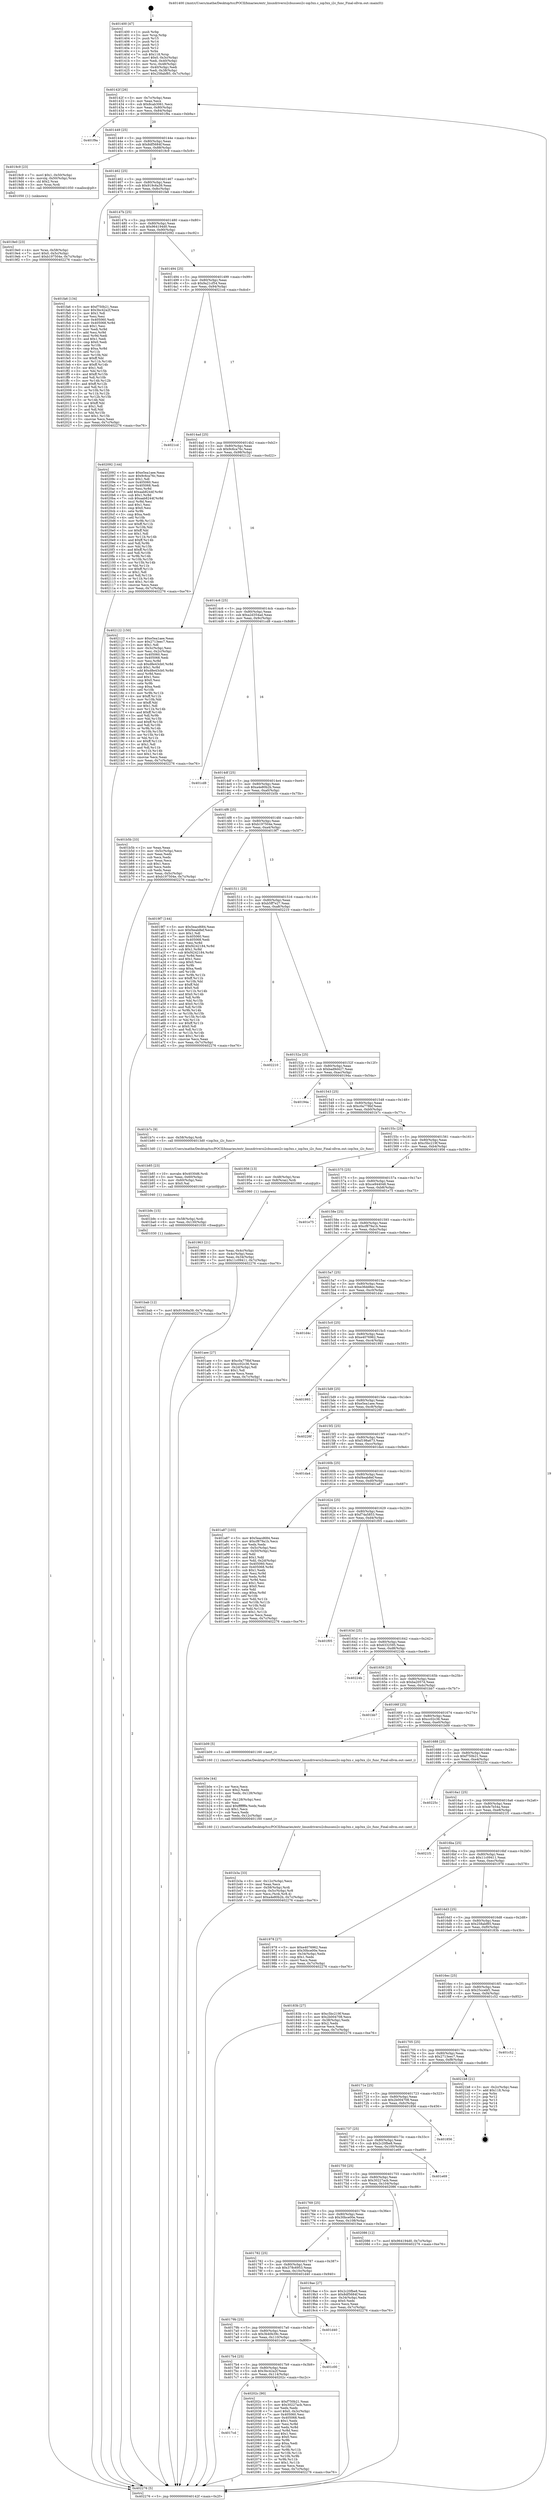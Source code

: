 digraph "0x401400" {
  label = "0x401400 (/mnt/c/Users/mathe/Desktop/tcc/POCII/binaries/extr_linuxdriversi2cbussesi2c-iop3xx.c_iop3xx_i2c_func_Final-ollvm.out::main(0))"
  labelloc = "t"
  node[shape=record]

  Entry [label="",width=0.3,height=0.3,shape=circle,fillcolor=black,style=filled]
  "0x40142f" [label="{
     0x40142f [26]\l
     | [instrs]\l
     &nbsp;&nbsp;0x40142f \<+3\>: mov -0x7c(%rbp),%eax\l
     &nbsp;&nbsp;0x401432 \<+2\>: mov %eax,%ecx\l
     &nbsp;&nbsp;0x401434 \<+6\>: sub $0x8cab3061,%ecx\l
     &nbsp;&nbsp;0x40143a \<+3\>: mov %eax,-0x80(%rbp)\l
     &nbsp;&nbsp;0x40143d \<+6\>: mov %ecx,-0x84(%rbp)\l
     &nbsp;&nbsp;0x401443 \<+6\>: je 0000000000401f9a \<main+0xb9a\>\l
  }"]
  "0x401f9a" [label="{
     0x401f9a\l
  }", style=dashed]
  "0x401449" [label="{
     0x401449 [25]\l
     | [instrs]\l
     &nbsp;&nbsp;0x401449 \<+5\>: jmp 000000000040144e \<main+0x4e\>\l
     &nbsp;&nbsp;0x40144e \<+3\>: mov -0x80(%rbp),%eax\l
     &nbsp;&nbsp;0x401451 \<+5\>: sub $0x8df5684f,%eax\l
     &nbsp;&nbsp;0x401456 \<+6\>: mov %eax,-0x88(%rbp)\l
     &nbsp;&nbsp;0x40145c \<+6\>: je 00000000004019c9 \<main+0x5c9\>\l
  }"]
  Exit [label="",width=0.3,height=0.3,shape=circle,fillcolor=black,style=filled,peripheries=2]
  "0x4019c9" [label="{
     0x4019c9 [23]\l
     | [instrs]\l
     &nbsp;&nbsp;0x4019c9 \<+7\>: movl $0x1,-0x50(%rbp)\l
     &nbsp;&nbsp;0x4019d0 \<+4\>: movslq -0x50(%rbp),%rax\l
     &nbsp;&nbsp;0x4019d4 \<+4\>: shl $0x2,%rax\l
     &nbsp;&nbsp;0x4019d8 \<+3\>: mov %rax,%rdi\l
     &nbsp;&nbsp;0x4019db \<+5\>: call 0000000000401050 \<malloc@plt\>\l
     | [calls]\l
     &nbsp;&nbsp;0x401050 \{1\} (unknown)\l
  }"]
  "0x401462" [label="{
     0x401462 [25]\l
     | [instrs]\l
     &nbsp;&nbsp;0x401462 \<+5\>: jmp 0000000000401467 \<main+0x67\>\l
     &nbsp;&nbsp;0x401467 \<+3\>: mov -0x80(%rbp),%eax\l
     &nbsp;&nbsp;0x40146a \<+5\>: sub $0x919c6a39,%eax\l
     &nbsp;&nbsp;0x40146f \<+6\>: mov %eax,-0x8c(%rbp)\l
     &nbsp;&nbsp;0x401475 \<+6\>: je 0000000000401fa6 \<main+0xba6\>\l
  }"]
  "0x4017cd" [label="{
     0x4017cd\l
  }", style=dashed]
  "0x401fa6" [label="{
     0x401fa6 [134]\l
     | [instrs]\l
     &nbsp;&nbsp;0x401fa6 \<+5\>: mov $0xf750b21,%eax\l
     &nbsp;&nbsp;0x401fab \<+5\>: mov $0x3bc42a2f,%ecx\l
     &nbsp;&nbsp;0x401fb0 \<+2\>: mov $0x1,%dl\l
     &nbsp;&nbsp;0x401fb2 \<+2\>: xor %esi,%esi\l
     &nbsp;&nbsp;0x401fb4 \<+7\>: mov 0x405060,%edi\l
     &nbsp;&nbsp;0x401fbb \<+8\>: mov 0x405068,%r8d\l
     &nbsp;&nbsp;0x401fc3 \<+3\>: sub $0x1,%esi\l
     &nbsp;&nbsp;0x401fc6 \<+3\>: mov %edi,%r9d\l
     &nbsp;&nbsp;0x401fc9 \<+3\>: add %esi,%r9d\l
     &nbsp;&nbsp;0x401fcc \<+4\>: imul %r9d,%edi\l
     &nbsp;&nbsp;0x401fd0 \<+3\>: and $0x1,%edi\l
     &nbsp;&nbsp;0x401fd3 \<+3\>: cmp $0x0,%edi\l
     &nbsp;&nbsp;0x401fd6 \<+4\>: sete %r10b\l
     &nbsp;&nbsp;0x401fda \<+4\>: cmp $0xa,%r8d\l
     &nbsp;&nbsp;0x401fde \<+4\>: setl %r11b\l
     &nbsp;&nbsp;0x401fe2 \<+3\>: mov %r10b,%bl\l
     &nbsp;&nbsp;0x401fe5 \<+3\>: xor $0xff,%bl\l
     &nbsp;&nbsp;0x401fe8 \<+3\>: mov %r11b,%r14b\l
     &nbsp;&nbsp;0x401feb \<+4\>: xor $0xff,%r14b\l
     &nbsp;&nbsp;0x401fef \<+3\>: xor $0x1,%dl\l
     &nbsp;&nbsp;0x401ff2 \<+3\>: mov %bl,%r15b\l
     &nbsp;&nbsp;0x401ff5 \<+4\>: and $0xff,%r15b\l
     &nbsp;&nbsp;0x401ff9 \<+3\>: and %dl,%r10b\l
     &nbsp;&nbsp;0x401ffc \<+3\>: mov %r14b,%r12b\l
     &nbsp;&nbsp;0x401fff \<+4\>: and $0xff,%r12b\l
     &nbsp;&nbsp;0x402003 \<+3\>: and %dl,%r11b\l
     &nbsp;&nbsp;0x402006 \<+3\>: or %r10b,%r15b\l
     &nbsp;&nbsp;0x402009 \<+3\>: or %r11b,%r12b\l
     &nbsp;&nbsp;0x40200c \<+3\>: xor %r12b,%r15b\l
     &nbsp;&nbsp;0x40200f \<+3\>: or %r14b,%bl\l
     &nbsp;&nbsp;0x402012 \<+3\>: xor $0xff,%bl\l
     &nbsp;&nbsp;0x402015 \<+3\>: or $0x1,%dl\l
     &nbsp;&nbsp;0x402018 \<+2\>: and %dl,%bl\l
     &nbsp;&nbsp;0x40201a \<+3\>: or %bl,%r15b\l
     &nbsp;&nbsp;0x40201d \<+4\>: test $0x1,%r15b\l
     &nbsp;&nbsp;0x402021 \<+3\>: cmovne %ecx,%eax\l
     &nbsp;&nbsp;0x402024 \<+3\>: mov %eax,-0x7c(%rbp)\l
     &nbsp;&nbsp;0x402027 \<+5\>: jmp 0000000000402276 \<main+0xe76\>\l
  }"]
  "0x40147b" [label="{
     0x40147b [25]\l
     | [instrs]\l
     &nbsp;&nbsp;0x40147b \<+5\>: jmp 0000000000401480 \<main+0x80\>\l
     &nbsp;&nbsp;0x401480 \<+3\>: mov -0x80(%rbp),%eax\l
     &nbsp;&nbsp;0x401483 \<+5\>: sub $0x964194d0,%eax\l
     &nbsp;&nbsp;0x401488 \<+6\>: mov %eax,-0x90(%rbp)\l
     &nbsp;&nbsp;0x40148e \<+6\>: je 0000000000402092 \<main+0xc92\>\l
  }"]
  "0x40202c" [label="{
     0x40202c [90]\l
     | [instrs]\l
     &nbsp;&nbsp;0x40202c \<+5\>: mov $0xf750b21,%eax\l
     &nbsp;&nbsp;0x402031 \<+5\>: mov $0x30227acb,%ecx\l
     &nbsp;&nbsp;0x402036 \<+2\>: xor %edx,%edx\l
     &nbsp;&nbsp;0x402038 \<+7\>: movl $0x0,-0x3c(%rbp)\l
     &nbsp;&nbsp;0x40203f \<+7\>: mov 0x405060,%esi\l
     &nbsp;&nbsp;0x402046 \<+7\>: mov 0x405068,%edi\l
     &nbsp;&nbsp;0x40204d \<+3\>: sub $0x1,%edx\l
     &nbsp;&nbsp;0x402050 \<+3\>: mov %esi,%r8d\l
     &nbsp;&nbsp;0x402053 \<+3\>: add %edx,%r8d\l
     &nbsp;&nbsp;0x402056 \<+4\>: imul %r8d,%esi\l
     &nbsp;&nbsp;0x40205a \<+3\>: and $0x1,%esi\l
     &nbsp;&nbsp;0x40205d \<+3\>: cmp $0x0,%esi\l
     &nbsp;&nbsp;0x402060 \<+4\>: sete %r9b\l
     &nbsp;&nbsp;0x402064 \<+3\>: cmp $0xa,%edi\l
     &nbsp;&nbsp;0x402067 \<+4\>: setl %r10b\l
     &nbsp;&nbsp;0x40206b \<+3\>: mov %r9b,%r11b\l
     &nbsp;&nbsp;0x40206e \<+3\>: and %r10b,%r11b\l
     &nbsp;&nbsp;0x402071 \<+3\>: xor %r10b,%r9b\l
     &nbsp;&nbsp;0x402074 \<+3\>: or %r9b,%r11b\l
     &nbsp;&nbsp;0x402077 \<+4\>: test $0x1,%r11b\l
     &nbsp;&nbsp;0x40207b \<+3\>: cmovne %ecx,%eax\l
     &nbsp;&nbsp;0x40207e \<+3\>: mov %eax,-0x7c(%rbp)\l
     &nbsp;&nbsp;0x402081 \<+5\>: jmp 0000000000402276 \<main+0xe76\>\l
  }"]
  "0x402092" [label="{
     0x402092 [144]\l
     | [instrs]\l
     &nbsp;&nbsp;0x402092 \<+5\>: mov $0xe5ea1aee,%eax\l
     &nbsp;&nbsp;0x402097 \<+5\>: mov $0x9c6ca76c,%ecx\l
     &nbsp;&nbsp;0x40209c \<+2\>: mov $0x1,%dl\l
     &nbsp;&nbsp;0x40209e \<+7\>: mov 0x405060,%esi\l
     &nbsp;&nbsp;0x4020a5 \<+7\>: mov 0x405068,%edi\l
     &nbsp;&nbsp;0x4020ac \<+3\>: mov %esi,%r8d\l
     &nbsp;&nbsp;0x4020af \<+7\>: add $0xaab8244f,%r8d\l
     &nbsp;&nbsp;0x4020b6 \<+4\>: sub $0x1,%r8d\l
     &nbsp;&nbsp;0x4020ba \<+7\>: sub $0xaab8244f,%r8d\l
     &nbsp;&nbsp;0x4020c1 \<+4\>: imul %r8d,%esi\l
     &nbsp;&nbsp;0x4020c5 \<+3\>: and $0x1,%esi\l
     &nbsp;&nbsp;0x4020c8 \<+3\>: cmp $0x0,%esi\l
     &nbsp;&nbsp;0x4020cb \<+4\>: sete %r9b\l
     &nbsp;&nbsp;0x4020cf \<+3\>: cmp $0xa,%edi\l
     &nbsp;&nbsp;0x4020d2 \<+4\>: setl %r10b\l
     &nbsp;&nbsp;0x4020d6 \<+3\>: mov %r9b,%r11b\l
     &nbsp;&nbsp;0x4020d9 \<+4\>: xor $0xff,%r11b\l
     &nbsp;&nbsp;0x4020dd \<+3\>: mov %r10b,%bl\l
     &nbsp;&nbsp;0x4020e0 \<+3\>: xor $0xff,%bl\l
     &nbsp;&nbsp;0x4020e3 \<+3\>: xor $0x1,%dl\l
     &nbsp;&nbsp;0x4020e6 \<+3\>: mov %r11b,%r14b\l
     &nbsp;&nbsp;0x4020e9 \<+4\>: and $0xff,%r14b\l
     &nbsp;&nbsp;0x4020ed \<+3\>: and %dl,%r9b\l
     &nbsp;&nbsp;0x4020f0 \<+3\>: mov %bl,%r15b\l
     &nbsp;&nbsp;0x4020f3 \<+4\>: and $0xff,%r15b\l
     &nbsp;&nbsp;0x4020f7 \<+3\>: and %dl,%r10b\l
     &nbsp;&nbsp;0x4020fa \<+3\>: or %r9b,%r14b\l
     &nbsp;&nbsp;0x4020fd \<+3\>: or %r10b,%r15b\l
     &nbsp;&nbsp;0x402100 \<+3\>: xor %r15b,%r14b\l
     &nbsp;&nbsp;0x402103 \<+3\>: or %bl,%r11b\l
     &nbsp;&nbsp;0x402106 \<+4\>: xor $0xff,%r11b\l
     &nbsp;&nbsp;0x40210a \<+3\>: or $0x1,%dl\l
     &nbsp;&nbsp;0x40210d \<+3\>: and %dl,%r11b\l
     &nbsp;&nbsp;0x402110 \<+3\>: or %r11b,%r14b\l
     &nbsp;&nbsp;0x402113 \<+4\>: test $0x1,%r14b\l
     &nbsp;&nbsp;0x402117 \<+3\>: cmovne %ecx,%eax\l
     &nbsp;&nbsp;0x40211a \<+3\>: mov %eax,-0x7c(%rbp)\l
     &nbsp;&nbsp;0x40211d \<+5\>: jmp 0000000000402276 \<main+0xe76\>\l
  }"]
  "0x401494" [label="{
     0x401494 [25]\l
     | [instrs]\l
     &nbsp;&nbsp;0x401494 \<+5\>: jmp 0000000000401499 \<main+0x99\>\l
     &nbsp;&nbsp;0x401499 \<+3\>: mov -0x80(%rbp),%eax\l
     &nbsp;&nbsp;0x40149c \<+5\>: sub $0x9a21cf54,%eax\l
     &nbsp;&nbsp;0x4014a1 \<+6\>: mov %eax,-0x94(%rbp)\l
     &nbsp;&nbsp;0x4014a7 \<+6\>: je 00000000004021cd \<main+0xdcd\>\l
  }"]
  "0x4017b4" [label="{
     0x4017b4 [25]\l
     | [instrs]\l
     &nbsp;&nbsp;0x4017b4 \<+5\>: jmp 00000000004017b9 \<main+0x3b9\>\l
     &nbsp;&nbsp;0x4017b9 \<+3\>: mov -0x80(%rbp),%eax\l
     &nbsp;&nbsp;0x4017bc \<+5\>: sub $0x3bc42a2f,%eax\l
     &nbsp;&nbsp;0x4017c1 \<+6\>: mov %eax,-0x114(%rbp)\l
     &nbsp;&nbsp;0x4017c7 \<+6\>: je 000000000040202c \<main+0xc2c\>\l
  }"]
  "0x4021cd" [label="{
     0x4021cd\l
  }", style=dashed]
  "0x4014ad" [label="{
     0x4014ad [25]\l
     | [instrs]\l
     &nbsp;&nbsp;0x4014ad \<+5\>: jmp 00000000004014b2 \<main+0xb2\>\l
     &nbsp;&nbsp;0x4014b2 \<+3\>: mov -0x80(%rbp),%eax\l
     &nbsp;&nbsp;0x4014b5 \<+5\>: sub $0x9c6ca76c,%eax\l
     &nbsp;&nbsp;0x4014ba \<+6\>: mov %eax,-0x98(%rbp)\l
     &nbsp;&nbsp;0x4014c0 \<+6\>: je 0000000000402122 \<main+0xd22\>\l
  }"]
  "0x401c00" [label="{
     0x401c00\l
  }", style=dashed]
  "0x402122" [label="{
     0x402122 [150]\l
     | [instrs]\l
     &nbsp;&nbsp;0x402122 \<+5\>: mov $0xe5ea1aee,%eax\l
     &nbsp;&nbsp;0x402127 \<+5\>: mov $0x2713eec7,%ecx\l
     &nbsp;&nbsp;0x40212c \<+2\>: mov $0x1,%dl\l
     &nbsp;&nbsp;0x40212e \<+3\>: mov -0x3c(%rbp),%esi\l
     &nbsp;&nbsp;0x402131 \<+3\>: mov %esi,-0x2c(%rbp)\l
     &nbsp;&nbsp;0x402134 \<+7\>: mov 0x405060,%esi\l
     &nbsp;&nbsp;0x40213b \<+7\>: mov 0x405068,%edi\l
     &nbsp;&nbsp;0x402142 \<+3\>: mov %esi,%r8d\l
     &nbsp;&nbsp;0x402145 \<+7\>: sub $0xd8e43cb0,%r8d\l
     &nbsp;&nbsp;0x40214c \<+4\>: sub $0x1,%r8d\l
     &nbsp;&nbsp;0x402150 \<+7\>: add $0xd8e43cb0,%r8d\l
     &nbsp;&nbsp;0x402157 \<+4\>: imul %r8d,%esi\l
     &nbsp;&nbsp;0x40215b \<+3\>: and $0x1,%esi\l
     &nbsp;&nbsp;0x40215e \<+3\>: cmp $0x0,%esi\l
     &nbsp;&nbsp;0x402161 \<+4\>: sete %r9b\l
     &nbsp;&nbsp;0x402165 \<+3\>: cmp $0xa,%edi\l
     &nbsp;&nbsp;0x402168 \<+4\>: setl %r10b\l
     &nbsp;&nbsp;0x40216c \<+3\>: mov %r9b,%r11b\l
     &nbsp;&nbsp;0x40216f \<+4\>: xor $0xff,%r11b\l
     &nbsp;&nbsp;0x402173 \<+3\>: mov %r10b,%bl\l
     &nbsp;&nbsp;0x402176 \<+3\>: xor $0xff,%bl\l
     &nbsp;&nbsp;0x402179 \<+3\>: xor $0x1,%dl\l
     &nbsp;&nbsp;0x40217c \<+3\>: mov %r11b,%r14b\l
     &nbsp;&nbsp;0x40217f \<+4\>: and $0xff,%r14b\l
     &nbsp;&nbsp;0x402183 \<+3\>: and %dl,%r9b\l
     &nbsp;&nbsp;0x402186 \<+3\>: mov %bl,%r15b\l
     &nbsp;&nbsp;0x402189 \<+4\>: and $0xff,%r15b\l
     &nbsp;&nbsp;0x40218d \<+3\>: and %dl,%r10b\l
     &nbsp;&nbsp;0x402190 \<+3\>: or %r9b,%r14b\l
     &nbsp;&nbsp;0x402193 \<+3\>: or %r10b,%r15b\l
     &nbsp;&nbsp;0x402196 \<+3\>: xor %r15b,%r14b\l
     &nbsp;&nbsp;0x402199 \<+3\>: or %bl,%r11b\l
     &nbsp;&nbsp;0x40219c \<+4\>: xor $0xff,%r11b\l
     &nbsp;&nbsp;0x4021a0 \<+3\>: or $0x1,%dl\l
     &nbsp;&nbsp;0x4021a3 \<+3\>: and %dl,%r11b\l
     &nbsp;&nbsp;0x4021a6 \<+3\>: or %r11b,%r14b\l
     &nbsp;&nbsp;0x4021a9 \<+4\>: test $0x1,%r14b\l
     &nbsp;&nbsp;0x4021ad \<+3\>: cmovne %ecx,%eax\l
     &nbsp;&nbsp;0x4021b0 \<+3\>: mov %eax,-0x7c(%rbp)\l
     &nbsp;&nbsp;0x4021b3 \<+5\>: jmp 0000000000402276 \<main+0xe76\>\l
  }"]
  "0x4014c6" [label="{
     0x4014c6 [25]\l
     | [instrs]\l
     &nbsp;&nbsp;0x4014c6 \<+5\>: jmp 00000000004014cb \<main+0xcb\>\l
     &nbsp;&nbsp;0x4014cb \<+3\>: mov -0x80(%rbp),%eax\l
     &nbsp;&nbsp;0x4014ce \<+5\>: sub $0xa2d354ad,%eax\l
     &nbsp;&nbsp;0x4014d3 \<+6\>: mov %eax,-0x9c(%rbp)\l
     &nbsp;&nbsp;0x4014d9 \<+6\>: je 0000000000401cd8 \<main+0x8d8\>\l
  }"]
  "0x40179b" [label="{
     0x40179b [25]\l
     | [instrs]\l
     &nbsp;&nbsp;0x40179b \<+5\>: jmp 00000000004017a0 \<main+0x3a0\>\l
     &nbsp;&nbsp;0x4017a0 \<+3\>: mov -0x80(%rbp),%eax\l
     &nbsp;&nbsp;0x4017a3 \<+5\>: sub $0x3b40b39c,%eax\l
     &nbsp;&nbsp;0x4017a8 \<+6\>: mov %eax,-0x110(%rbp)\l
     &nbsp;&nbsp;0x4017ae \<+6\>: je 0000000000401c00 \<main+0x800\>\l
  }"]
  "0x401cd8" [label="{
     0x401cd8\l
  }", style=dashed]
  "0x4014df" [label="{
     0x4014df [25]\l
     | [instrs]\l
     &nbsp;&nbsp;0x4014df \<+5\>: jmp 00000000004014e4 \<main+0xe4\>\l
     &nbsp;&nbsp;0x4014e4 \<+3\>: mov -0x80(%rbp),%eax\l
     &nbsp;&nbsp;0x4014e7 \<+5\>: sub $0xa4e80b2b,%eax\l
     &nbsp;&nbsp;0x4014ec \<+6\>: mov %eax,-0xa0(%rbp)\l
     &nbsp;&nbsp;0x4014f2 \<+6\>: je 0000000000401b5b \<main+0x75b\>\l
  }"]
  "0x401d40" [label="{
     0x401d40\l
  }", style=dashed]
  "0x401b5b" [label="{
     0x401b5b [33]\l
     | [instrs]\l
     &nbsp;&nbsp;0x401b5b \<+2\>: xor %eax,%eax\l
     &nbsp;&nbsp;0x401b5d \<+3\>: mov -0x5c(%rbp),%ecx\l
     &nbsp;&nbsp;0x401b60 \<+2\>: mov %eax,%edx\l
     &nbsp;&nbsp;0x401b62 \<+2\>: sub %ecx,%edx\l
     &nbsp;&nbsp;0x401b64 \<+2\>: mov %eax,%ecx\l
     &nbsp;&nbsp;0x401b66 \<+3\>: sub $0x1,%ecx\l
     &nbsp;&nbsp;0x401b69 \<+2\>: add %ecx,%edx\l
     &nbsp;&nbsp;0x401b6b \<+2\>: sub %edx,%eax\l
     &nbsp;&nbsp;0x401b6d \<+3\>: mov %eax,-0x5c(%rbp)\l
     &nbsp;&nbsp;0x401b70 \<+7\>: movl $0xb197504e,-0x7c(%rbp)\l
     &nbsp;&nbsp;0x401b77 \<+5\>: jmp 0000000000402276 \<main+0xe76\>\l
  }"]
  "0x4014f8" [label="{
     0x4014f8 [25]\l
     | [instrs]\l
     &nbsp;&nbsp;0x4014f8 \<+5\>: jmp 00000000004014fd \<main+0xfd\>\l
     &nbsp;&nbsp;0x4014fd \<+3\>: mov -0x80(%rbp),%eax\l
     &nbsp;&nbsp;0x401500 \<+5\>: sub $0xb197504e,%eax\l
     &nbsp;&nbsp;0x401505 \<+6\>: mov %eax,-0xa4(%rbp)\l
     &nbsp;&nbsp;0x40150b \<+6\>: je 00000000004019f7 \<main+0x5f7\>\l
  }"]
  "0x401bab" [label="{
     0x401bab [12]\l
     | [instrs]\l
     &nbsp;&nbsp;0x401bab \<+7\>: movl $0x919c6a39,-0x7c(%rbp)\l
     &nbsp;&nbsp;0x401bb2 \<+5\>: jmp 0000000000402276 \<main+0xe76\>\l
  }"]
  "0x4019f7" [label="{
     0x4019f7 [144]\l
     | [instrs]\l
     &nbsp;&nbsp;0x4019f7 \<+5\>: mov $0x5eacd684,%eax\l
     &nbsp;&nbsp;0x4019fc \<+5\>: mov $0xf4eab8ef,%ecx\l
     &nbsp;&nbsp;0x401a01 \<+2\>: mov $0x1,%dl\l
     &nbsp;&nbsp;0x401a03 \<+7\>: mov 0x405060,%esi\l
     &nbsp;&nbsp;0x401a0a \<+7\>: mov 0x405068,%edi\l
     &nbsp;&nbsp;0x401a11 \<+3\>: mov %esi,%r8d\l
     &nbsp;&nbsp;0x401a14 \<+7\>: add $0xf4242184,%r8d\l
     &nbsp;&nbsp;0x401a1b \<+4\>: sub $0x1,%r8d\l
     &nbsp;&nbsp;0x401a1f \<+7\>: sub $0xf4242184,%r8d\l
     &nbsp;&nbsp;0x401a26 \<+4\>: imul %r8d,%esi\l
     &nbsp;&nbsp;0x401a2a \<+3\>: and $0x1,%esi\l
     &nbsp;&nbsp;0x401a2d \<+3\>: cmp $0x0,%esi\l
     &nbsp;&nbsp;0x401a30 \<+4\>: sete %r9b\l
     &nbsp;&nbsp;0x401a34 \<+3\>: cmp $0xa,%edi\l
     &nbsp;&nbsp;0x401a37 \<+4\>: setl %r10b\l
     &nbsp;&nbsp;0x401a3b \<+3\>: mov %r9b,%r11b\l
     &nbsp;&nbsp;0x401a3e \<+4\>: xor $0xff,%r11b\l
     &nbsp;&nbsp;0x401a42 \<+3\>: mov %r10b,%bl\l
     &nbsp;&nbsp;0x401a45 \<+3\>: xor $0xff,%bl\l
     &nbsp;&nbsp;0x401a48 \<+3\>: xor $0x0,%dl\l
     &nbsp;&nbsp;0x401a4b \<+3\>: mov %r11b,%r14b\l
     &nbsp;&nbsp;0x401a4e \<+4\>: and $0x0,%r14b\l
     &nbsp;&nbsp;0x401a52 \<+3\>: and %dl,%r9b\l
     &nbsp;&nbsp;0x401a55 \<+3\>: mov %bl,%r15b\l
     &nbsp;&nbsp;0x401a58 \<+4\>: and $0x0,%r15b\l
     &nbsp;&nbsp;0x401a5c \<+3\>: and %dl,%r10b\l
     &nbsp;&nbsp;0x401a5f \<+3\>: or %r9b,%r14b\l
     &nbsp;&nbsp;0x401a62 \<+3\>: or %r10b,%r15b\l
     &nbsp;&nbsp;0x401a65 \<+3\>: xor %r15b,%r14b\l
     &nbsp;&nbsp;0x401a68 \<+3\>: or %bl,%r11b\l
     &nbsp;&nbsp;0x401a6b \<+4\>: xor $0xff,%r11b\l
     &nbsp;&nbsp;0x401a6f \<+3\>: or $0x0,%dl\l
     &nbsp;&nbsp;0x401a72 \<+3\>: and %dl,%r11b\l
     &nbsp;&nbsp;0x401a75 \<+3\>: or %r11b,%r14b\l
     &nbsp;&nbsp;0x401a78 \<+4\>: test $0x1,%r14b\l
     &nbsp;&nbsp;0x401a7c \<+3\>: cmovne %ecx,%eax\l
     &nbsp;&nbsp;0x401a7f \<+3\>: mov %eax,-0x7c(%rbp)\l
     &nbsp;&nbsp;0x401a82 \<+5\>: jmp 0000000000402276 \<main+0xe76\>\l
  }"]
  "0x401511" [label="{
     0x401511 [25]\l
     | [instrs]\l
     &nbsp;&nbsp;0x401511 \<+5\>: jmp 0000000000401516 \<main+0x116\>\l
     &nbsp;&nbsp;0x401516 \<+3\>: mov -0x80(%rbp),%eax\l
     &nbsp;&nbsp;0x401519 \<+5\>: sub $0xb5ff7e27,%eax\l
     &nbsp;&nbsp;0x40151e \<+6\>: mov %eax,-0xa8(%rbp)\l
     &nbsp;&nbsp;0x401524 \<+6\>: je 0000000000402210 \<main+0xe10\>\l
  }"]
  "0x401b9c" [label="{
     0x401b9c [15]\l
     | [instrs]\l
     &nbsp;&nbsp;0x401b9c \<+4\>: mov -0x58(%rbp),%rdi\l
     &nbsp;&nbsp;0x401ba0 \<+6\>: mov %eax,-0x130(%rbp)\l
     &nbsp;&nbsp;0x401ba6 \<+5\>: call 0000000000401030 \<free@plt\>\l
     | [calls]\l
     &nbsp;&nbsp;0x401030 \{1\} (unknown)\l
  }"]
  "0x402210" [label="{
     0x402210\l
  }", style=dashed]
  "0x40152a" [label="{
     0x40152a [25]\l
     | [instrs]\l
     &nbsp;&nbsp;0x40152a \<+5\>: jmp 000000000040152f \<main+0x12f\>\l
     &nbsp;&nbsp;0x40152f \<+3\>: mov -0x80(%rbp),%eax\l
     &nbsp;&nbsp;0x401532 \<+5\>: sub $0xbad9d427,%eax\l
     &nbsp;&nbsp;0x401537 \<+6\>: mov %eax,-0xac(%rbp)\l
     &nbsp;&nbsp;0x40153d \<+6\>: je 000000000040194a \<main+0x54a\>\l
  }"]
  "0x401b85" [label="{
     0x401b85 [23]\l
     | [instrs]\l
     &nbsp;&nbsp;0x401b85 \<+10\>: movabs $0x4030d6,%rdi\l
     &nbsp;&nbsp;0x401b8f \<+3\>: mov %eax,-0x60(%rbp)\l
     &nbsp;&nbsp;0x401b92 \<+3\>: mov -0x60(%rbp),%esi\l
     &nbsp;&nbsp;0x401b95 \<+2\>: mov $0x0,%al\l
     &nbsp;&nbsp;0x401b97 \<+5\>: call 0000000000401040 \<printf@plt\>\l
     | [calls]\l
     &nbsp;&nbsp;0x401040 \{1\} (unknown)\l
  }"]
  "0x40194a" [label="{
     0x40194a\l
  }", style=dashed]
  "0x401543" [label="{
     0x401543 [25]\l
     | [instrs]\l
     &nbsp;&nbsp;0x401543 \<+5\>: jmp 0000000000401548 \<main+0x148\>\l
     &nbsp;&nbsp;0x401548 \<+3\>: mov -0x80(%rbp),%eax\l
     &nbsp;&nbsp;0x40154b \<+5\>: sub $0xc0a778bf,%eax\l
     &nbsp;&nbsp;0x401550 \<+6\>: mov %eax,-0xb0(%rbp)\l
     &nbsp;&nbsp;0x401556 \<+6\>: je 0000000000401b7c \<main+0x77c\>\l
  }"]
  "0x401b3a" [label="{
     0x401b3a [33]\l
     | [instrs]\l
     &nbsp;&nbsp;0x401b3a \<+6\>: mov -0x12c(%rbp),%ecx\l
     &nbsp;&nbsp;0x401b40 \<+3\>: imul %eax,%ecx\l
     &nbsp;&nbsp;0x401b43 \<+4\>: mov -0x58(%rbp),%rdi\l
     &nbsp;&nbsp;0x401b47 \<+4\>: movslq -0x5c(%rbp),%r8\l
     &nbsp;&nbsp;0x401b4b \<+4\>: mov %ecx,(%rdi,%r8,4)\l
     &nbsp;&nbsp;0x401b4f \<+7\>: movl $0xa4e80b2b,-0x7c(%rbp)\l
     &nbsp;&nbsp;0x401b56 \<+5\>: jmp 0000000000402276 \<main+0xe76\>\l
  }"]
  "0x401b7c" [label="{
     0x401b7c [9]\l
     | [instrs]\l
     &nbsp;&nbsp;0x401b7c \<+4\>: mov -0x58(%rbp),%rdi\l
     &nbsp;&nbsp;0x401b80 \<+5\>: call 00000000004013d0 \<iop3xx_i2c_func\>\l
     | [calls]\l
     &nbsp;&nbsp;0x4013d0 \{1\} (/mnt/c/Users/mathe/Desktop/tcc/POCII/binaries/extr_linuxdriversi2cbussesi2c-iop3xx.c_iop3xx_i2c_func_Final-ollvm.out::iop3xx_i2c_func)\l
  }"]
  "0x40155c" [label="{
     0x40155c [25]\l
     | [instrs]\l
     &nbsp;&nbsp;0x40155c \<+5\>: jmp 0000000000401561 \<main+0x161\>\l
     &nbsp;&nbsp;0x401561 \<+3\>: mov -0x80(%rbp),%eax\l
     &nbsp;&nbsp;0x401564 \<+5\>: sub $0xc5bc219f,%eax\l
     &nbsp;&nbsp;0x401569 \<+6\>: mov %eax,-0xb4(%rbp)\l
     &nbsp;&nbsp;0x40156f \<+6\>: je 0000000000401956 \<main+0x556\>\l
  }"]
  "0x401b0e" [label="{
     0x401b0e [44]\l
     | [instrs]\l
     &nbsp;&nbsp;0x401b0e \<+2\>: xor %ecx,%ecx\l
     &nbsp;&nbsp;0x401b10 \<+5\>: mov $0x2,%edx\l
     &nbsp;&nbsp;0x401b15 \<+6\>: mov %edx,-0x128(%rbp)\l
     &nbsp;&nbsp;0x401b1b \<+1\>: cltd\l
     &nbsp;&nbsp;0x401b1c \<+6\>: mov -0x128(%rbp),%esi\l
     &nbsp;&nbsp;0x401b22 \<+2\>: idiv %esi\l
     &nbsp;&nbsp;0x401b24 \<+6\>: imul $0xfffffffe,%edx,%edx\l
     &nbsp;&nbsp;0x401b2a \<+3\>: sub $0x1,%ecx\l
     &nbsp;&nbsp;0x401b2d \<+2\>: sub %ecx,%edx\l
     &nbsp;&nbsp;0x401b2f \<+6\>: mov %edx,-0x12c(%rbp)\l
     &nbsp;&nbsp;0x401b35 \<+5\>: call 0000000000401160 \<next_i\>\l
     | [calls]\l
     &nbsp;&nbsp;0x401160 \{1\} (/mnt/c/Users/mathe/Desktop/tcc/POCII/binaries/extr_linuxdriversi2cbussesi2c-iop3xx.c_iop3xx_i2c_func_Final-ollvm.out::next_i)\l
  }"]
  "0x401956" [label="{
     0x401956 [13]\l
     | [instrs]\l
     &nbsp;&nbsp;0x401956 \<+4\>: mov -0x48(%rbp),%rax\l
     &nbsp;&nbsp;0x40195a \<+4\>: mov 0x8(%rax),%rdi\l
     &nbsp;&nbsp;0x40195e \<+5\>: call 0000000000401060 \<atoi@plt\>\l
     | [calls]\l
     &nbsp;&nbsp;0x401060 \{1\} (unknown)\l
  }"]
  "0x401575" [label="{
     0x401575 [25]\l
     | [instrs]\l
     &nbsp;&nbsp;0x401575 \<+5\>: jmp 000000000040157a \<main+0x17a\>\l
     &nbsp;&nbsp;0x40157a \<+3\>: mov -0x80(%rbp),%eax\l
     &nbsp;&nbsp;0x40157d \<+5\>: sub $0xce944048,%eax\l
     &nbsp;&nbsp;0x401582 \<+6\>: mov %eax,-0xb8(%rbp)\l
     &nbsp;&nbsp;0x401588 \<+6\>: je 0000000000401e75 \<main+0xa75\>\l
  }"]
  "0x4019e0" [label="{
     0x4019e0 [23]\l
     | [instrs]\l
     &nbsp;&nbsp;0x4019e0 \<+4\>: mov %rax,-0x58(%rbp)\l
     &nbsp;&nbsp;0x4019e4 \<+7\>: movl $0x0,-0x5c(%rbp)\l
     &nbsp;&nbsp;0x4019eb \<+7\>: movl $0xb197504e,-0x7c(%rbp)\l
     &nbsp;&nbsp;0x4019f2 \<+5\>: jmp 0000000000402276 \<main+0xe76\>\l
  }"]
  "0x401e75" [label="{
     0x401e75\l
  }", style=dashed]
  "0x40158e" [label="{
     0x40158e [25]\l
     | [instrs]\l
     &nbsp;&nbsp;0x40158e \<+5\>: jmp 0000000000401593 \<main+0x193\>\l
     &nbsp;&nbsp;0x401593 \<+3\>: mov -0x80(%rbp),%eax\l
     &nbsp;&nbsp;0x401596 \<+5\>: sub $0xcf879a1b,%eax\l
     &nbsp;&nbsp;0x40159b \<+6\>: mov %eax,-0xbc(%rbp)\l
     &nbsp;&nbsp;0x4015a1 \<+6\>: je 0000000000401aee \<main+0x6ee\>\l
  }"]
  "0x401782" [label="{
     0x401782 [25]\l
     | [instrs]\l
     &nbsp;&nbsp;0x401782 \<+5\>: jmp 0000000000401787 \<main+0x387\>\l
     &nbsp;&nbsp;0x401787 \<+3\>: mov -0x80(%rbp),%eax\l
     &nbsp;&nbsp;0x40178a \<+5\>: sub $0x378c6953,%eax\l
     &nbsp;&nbsp;0x40178f \<+6\>: mov %eax,-0x10c(%rbp)\l
     &nbsp;&nbsp;0x401795 \<+6\>: je 0000000000401d40 \<main+0x940\>\l
  }"]
  "0x401aee" [label="{
     0x401aee [27]\l
     | [instrs]\l
     &nbsp;&nbsp;0x401aee \<+5\>: mov $0xc0a778bf,%eax\l
     &nbsp;&nbsp;0x401af3 \<+5\>: mov $0xcc02c36,%ecx\l
     &nbsp;&nbsp;0x401af8 \<+3\>: mov -0x2d(%rbp),%dl\l
     &nbsp;&nbsp;0x401afb \<+3\>: test $0x1,%dl\l
     &nbsp;&nbsp;0x401afe \<+3\>: cmovne %ecx,%eax\l
     &nbsp;&nbsp;0x401b01 \<+3\>: mov %eax,-0x7c(%rbp)\l
     &nbsp;&nbsp;0x401b04 \<+5\>: jmp 0000000000402276 \<main+0xe76\>\l
  }"]
  "0x4015a7" [label="{
     0x4015a7 [25]\l
     | [instrs]\l
     &nbsp;&nbsp;0x4015a7 \<+5\>: jmp 00000000004015ac \<main+0x1ac\>\l
     &nbsp;&nbsp;0x4015ac \<+3\>: mov -0x80(%rbp),%eax\l
     &nbsp;&nbsp;0x4015af \<+5\>: sub $0xe36dd8ec,%eax\l
     &nbsp;&nbsp;0x4015b4 \<+6\>: mov %eax,-0xc0(%rbp)\l
     &nbsp;&nbsp;0x4015ba \<+6\>: je 0000000000401d4c \<main+0x94c\>\l
  }"]
  "0x4019ae" [label="{
     0x4019ae [27]\l
     | [instrs]\l
     &nbsp;&nbsp;0x4019ae \<+5\>: mov $0x2c20fbe8,%eax\l
     &nbsp;&nbsp;0x4019b3 \<+5\>: mov $0x8df5684f,%ecx\l
     &nbsp;&nbsp;0x4019b8 \<+3\>: mov -0x34(%rbp),%edx\l
     &nbsp;&nbsp;0x4019bb \<+3\>: cmp $0x0,%edx\l
     &nbsp;&nbsp;0x4019be \<+3\>: cmove %ecx,%eax\l
     &nbsp;&nbsp;0x4019c1 \<+3\>: mov %eax,-0x7c(%rbp)\l
     &nbsp;&nbsp;0x4019c4 \<+5\>: jmp 0000000000402276 \<main+0xe76\>\l
  }"]
  "0x401d4c" [label="{
     0x401d4c\l
  }", style=dashed]
  "0x4015c0" [label="{
     0x4015c0 [25]\l
     | [instrs]\l
     &nbsp;&nbsp;0x4015c0 \<+5\>: jmp 00000000004015c5 \<main+0x1c5\>\l
     &nbsp;&nbsp;0x4015c5 \<+3\>: mov -0x80(%rbp),%eax\l
     &nbsp;&nbsp;0x4015c8 \<+5\>: sub $0xe4076962,%eax\l
     &nbsp;&nbsp;0x4015cd \<+6\>: mov %eax,-0xc4(%rbp)\l
     &nbsp;&nbsp;0x4015d3 \<+6\>: je 0000000000401993 \<main+0x593\>\l
  }"]
  "0x401769" [label="{
     0x401769 [25]\l
     | [instrs]\l
     &nbsp;&nbsp;0x401769 \<+5\>: jmp 000000000040176e \<main+0x36e\>\l
     &nbsp;&nbsp;0x40176e \<+3\>: mov -0x80(%rbp),%eax\l
     &nbsp;&nbsp;0x401771 \<+5\>: sub $0x30bce00e,%eax\l
     &nbsp;&nbsp;0x401776 \<+6\>: mov %eax,-0x108(%rbp)\l
     &nbsp;&nbsp;0x40177c \<+6\>: je 00000000004019ae \<main+0x5ae\>\l
  }"]
  "0x401993" [label="{
     0x401993\l
  }", style=dashed]
  "0x4015d9" [label="{
     0x4015d9 [25]\l
     | [instrs]\l
     &nbsp;&nbsp;0x4015d9 \<+5\>: jmp 00000000004015de \<main+0x1de\>\l
     &nbsp;&nbsp;0x4015de \<+3\>: mov -0x80(%rbp),%eax\l
     &nbsp;&nbsp;0x4015e1 \<+5\>: sub $0xe5ea1aee,%eax\l
     &nbsp;&nbsp;0x4015e6 \<+6\>: mov %eax,-0xc8(%rbp)\l
     &nbsp;&nbsp;0x4015ec \<+6\>: je 000000000040226f \<main+0xe6f\>\l
  }"]
  "0x402086" [label="{
     0x402086 [12]\l
     | [instrs]\l
     &nbsp;&nbsp;0x402086 \<+7\>: movl $0x964194d0,-0x7c(%rbp)\l
     &nbsp;&nbsp;0x40208d \<+5\>: jmp 0000000000402276 \<main+0xe76\>\l
  }"]
  "0x40226f" [label="{
     0x40226f\l
  }", style=dashed]
  "0x4015f2" [label="{
     0x4015f2 [25]\l
     | [instrs]\l
     &nbsp;&nbsp;0x4015f2 \<+5\>: jmp 00000000004015f7 \<main+0x1f7\>\l
     &nbsp;&nbsp;0x4015f7 \<+3\>: mov -0x80(%rbp),%eax\l
     &nbsp;&nbsp;0x4015fa \<+5\>: sub $0xf198a673,%eax\l
     &nbsp;&nbsp;0x4015ff \<+6\>: mov %eax,-0xcc(%rbp)\l
     &nbsp;&nbsp;0x401605 \<+6\>: je 0000000000401da4 \<main+0x9a4\>\l
  }"]
  "0x401750" [label="{
     0x401750 [25]\l
     | [instrs]\l
     &nbsp;&nbsp;0x401750 \<+5\>: jmp 0000000000401755 \<main+0x355\>\l
     &nbsp;&nbsp;0x401755 \<+3\>: mov -0x80(%rbp),%eax\l
     &nbsp;&nbsp;0x401758 \<+5\>: sub $0x30227acb,%eax\l
     &nbsp;&nbsp;0x40175d \<+6\>: mov %eax,-0x104(%rbp)\l
     &nbsp;&nbsp;0x401763 \<+6\>: je 0000000000402086 \<main+0xc86\>\l
  }"]
  "0x401da4" [label="{
     0x401da4\l
  }", style=dashed]
  "0x40160b" [label="{
     0x40160b [25]\l
     | [instrs]\l
     &nbsp;&nbsp;0x40160b \<+5\>: jmp 0000000000401610 \<main+0x210\>\l
     &nbsp;&nbsp;0x401610 \<+3\>: mov -0x80(%rbp),%eax\l
     &nbsp;&nbsp;0x401613 \<+5\>: sub $0xf4eab8ef,%eax\l
     &nbsp;&nbsp;0x401618 \<+6\>: mov %eax,-0xd0(%rbp)\l
     &nbsp;&nbsp;0x40161e \<+6\>: je 0000000000401a87 \<main+0x687\>\l
  }"]
  "0x401e69" [label="{
     0x401e69\l
  }", style=dashed]
  "0x401a87" [label="{
     0x401a87 [103]\l
     | [instrs]\l
     &nbsp;&nbsp;0x401a87 \<+5\>: mov $0x5eacd684,%eax\l
     &nbsp;&nbsp;0x401a8c \<+5\>: mov $0xcf879a1b,%ecx\l
     &nbsp;&nbsp;0x401a91 \<+2\>: xor %edx,%edx\l
     &nbsp;&nbsp;0x401a93 \<+3\>: mov -0x5c(%rbp),%esi\l
     &nbsp;&nbsp;0x401a96 \<+3\>: cmp -0x50(%rbp),%esi\l
     &nbsp;&nbsp;0x401a99 \<+4\>: setl %dil\l
     &nbsp;&nbsp;0x401a9d \<+4\>: and $0x1,%dil\l
     &nbsp;&nbsp;0x401aa1 \<+4\>: mov %dil,-0x2d(%rbp)\l
     &nbsp;&nbsp;0x401aa5 \<+7\>: mov 0x405060,%esi\l
     &nbsp;&nbsp;0x401aac \<+8\>: mov 0x405068,%r8d\l
     &nbsp;&nbsp;0x401ab4 \<+3\>: sub $0x1,%edx\l
     &nbsp;&nbsp;0x401ab7 \<+3\>: mov %esi,%r9d\l
     &nbsp;&nbsp;0x401aba \<+3\>: add %edx,%r9d\l
     &nbsp;&nbsp;0x401abd \<+4\>: imul %r9d,%esi\l
     &nbsp;&nbsp;0x401ac1 \<+3\>: and $0x1,%esi\l
     &nbsp;&nbsp;0x401ac4 \<+3\>: cmp $0x0,%esi\l
     &nbsp;&nbsp;0x401ac7 \<+4\>: sete %dil\l
     &nbsp;&nbsp;0x401acb \<+4\>: cmp $0xa,%r8d\l
     &nbsp;&nbsp;0x401acf \<+4\>: setl %r10b\l
     &nbsp;&nbsp;0x401ad3 \<+3\>: mov %dil,%r11b\l
     &nbsp;&nbsp;0x401ad6 \<+3\>: and %r10b,%r11b\l
     &nbsp;&nbsp;0x401ad9 \<+3\>: xor %r10b,%dil\l
     &nbsp;&nbsp;0x401adc \<+3\>: or %dil,%r11b\l
     &nbsp;&nbsp;0x401adf \<+4\>: test $0x1,%r11b\l
     &nbsp;&nbsp;0x401ae3 \<+3\>: cmovne %ecx,%eax\l
     &nbsp;&nbsp;0x401ae6 \<+3\>: mov %eax,-0x7c(%rbp)\l
     &nbsp;&nbsp;0x401ae9 \<+5\>: jmp 0000000000402276 \<main+0xe76\>\l
  }"]
  "0x401624" [label="{
     0x401624 [25]\l
     | [instrs]\l
     &nbsp;&nbsp;0x401624 \<+5\>: jmp 0000000000401629 \<main+0x229\>\l
     &nbsp;&nbsp;0x401629 \<+3\>: mov -0x80(%rbp),%eax\l
     &nbsp;&nbsp;0x40162c \<+5\>: sub $0xf74a5853,%eax\l
     &nbsp;&nbsp;0x401631 \<+6\>: mov %eax,-0xd4(%rbp)\l
     &nbsp;&nbsp;0x401637 \<+6\>: je 0000000000401f05 \<main+0xb05\>\l
  }"]
  "0x401737" [label="{
     0x401737 [25]\l
     | [instrs]\l
     &nbsp;&nbsp;0x401737 \<+5\>: jmp 000000000040173c \<main+0x33c\>\l
     &nbsp;&nbsp;0x40173c \<+3\>: mov -0x80(%rbp),%eax\l
     &nbsp;&nbsp;0x40173f \<+5\>: sub $0x2c20fbe8,%eax\l
     &nbsp;&nbsp;0x401744 \<+6\>: mov %eax,-0x100(%rbp)\l
     &nbsp;&nbsp;0x40174a \<+6\>: je 0000000000401e69 \<main+0xa69\>\l
  }"]
  "0x401f05" [label="{
     0x401f05\l
  }", style=dashed]
  "0x40163d" [label="{
     0x40163d [25]\l
     | [instrs]\l
     &nbsp;&nbsp;0x40163d \<+5\>: jmp 0000000000401642 \<main+0x242\>\l
     &nbsp;&nbsp;0x401642 \<+3\>: mov -0x80(%rbp),%eax\l
     &nbsp;&nbsp;0x401645 \<+5\>: sub $0x6332595,%eax\l
     &nbsp;&nbsp;0x40164a \<+6\>: mov %eax,-0xd8(%rbp)\l
     &nbsp;&nbsp;0x401650 \<+6\>: je 000000000040224b \<main+0xe4b\>\l
  }"]
  "0x401856" [label="{
     0x401856\l
  }", style=dashed]
  "0x40224b" [label="{
     0x40224b\l
  }", style=dashed]
  "0x401656" [label="{
     0x401656 [25]\l
     | [instrs]\l
     &nbsp;&nbsp;0x401656 \<+5\>: jmp 000000000040165b \<main+0x25b\>\l
     &nbsp;&nbsp;0x40165b \<+3\>: mov -0x80(%rbp),%eax\l
     &nbsp;&nbsp;0x40165e \<+5\>: sub $0xba2057d,%eax\l
     &nbsp;&nbsp;0x401663 \<+6\>: mov %eax,-0xdc(%rbp)\l
     &nbsp;&nbsp;0x401669 \<+6\>: je 0000000000401bb7 \<main+0x7b7\>\l
  }"]
  "0x40171e" [label="{
     0x40171e [25]\l
     | [instrs]\l
     &nbsp;&nbsp;0x40171e \<+5\>: jmp 0000000000401723 \<main+0x323\>\l
     &nbsp;&nbsp;0x401723 \<+3\>: mov -0x80(%rbp),%eax\l
     &nbsp;&nbsp;0x401726 \<+5\>: sub $0x2b004708,%eax\l
     &nbsp;&nbsp;0x40172b \<+6\>: mov %eax,-0xfc(%rbp)\l
     &nbsp;&nbsp;0x401731 \<+6\>: je 0000000000401856 \<main+0x456\>\l
  }"]
  "0x401bb7" [label="{
     0x401bb7\l
  }", style=dashed]
  "0x40166f" [label="{
     0x40166f [25]\l
     | [instrs]\l
     &nbsp;&nbsp;0x40166f \<+5\>: jmp 0000000000401674 \<main+0x274\>\l
     &nbsp;&nbsp;0x401674 \<+3\>: mov -0x80(%rbp),%eax\l
     &nbsp;&nbsp;0x401677 \<+5\>: sub $0xcc02c36,%eax\l
     &nbsp;&nbsp;0x40167c \<+6\>: mov %eax,-0xe0(%rbp)\l
     &nbsp;&nbsp;0x401682 \<+6\>: je 0000000000401b09 \<main+0x709\>\l
  }"]
  "0x4021b8" [label="{
     0x4021b8 [21]\l
     | [instrs]\l
     &nbsp;&nbsp;0x4021b8 \<+3\>: mov -0x2c(%rbp),%eax\l
     &nbsp;&nbsp;0x4021bb \<+7\>: add $0x118,%rsp\l
     &nbsp;&nbsp;0x4021c2 \<+1\>: pop %rbx\l
     &nbsp;&nbsp;0x4021c3 \<+2\>: pop %r12\l
     &nbsp;&nbsp;0x4021c5 \<+2\>: pop %r13\l
     &nbsp;&nbsp;0x4021c7 \<+2\>: pop %r14\l
     &nbsp;&nbsp;0x4021c9 \<+2\>: pop %r15\l
     &nbsp;&nbsp;0x4021cb \<+1\>: pop %rbp\l
     &nbsp;&nbsp;0x4021cc \<+1\>: ret\l
  }"]
  "0x401b09" [label="{
     0x401b09 [5]\l
     | [instrs]\l
     &nbsp;&nbsp;0x401b09 \<+5\>: call 0000000000401160 \<next_i\>\l
     | [calls]\l
     &nbsp;&nbsp;0x401160 \{1\} (/mnt/c/Users/mathe/Desktop/tcc/POCII/binaries/extr_linuxdriversi2cbussesi2c-iop3xx.c_iop3xx_i2c_func_Final-ollvm.out::next_i)\l
  }"]
  "0x401688" [label="{
     0x401688 [25]\l
     | [instrs]\l
     &nbsp;&nbsp;0x401688 \<+5\>: jmp 000000000040168d \<main+0x28d\>\l
     &nbsp;&nbsp;0x40168d \<+3\>: mov -0x80(%rbp),%eax\l
     &nbsp;&nbsp;0x401690 \<+5\>: sub $0xf750b21,%eax\l
     &nbsp;&nbsp;0x401695 \<+6\>: mov %eax,-0xe4(%rbp)\l
     &nbsp;&nbsp;0x40169b \<+6\>: je 000000000040225c \<main+0xe5c\>\l
  }"]
  "0x401705" [label="{
     0x401705 [25]\l
     | [instrs]\l
     &nbsp;&nbsp;0x401705 \<+5\>: jmp 000000000040170a \<main+0x30a\>\l
     &nbsp;&nbsp;0x40170a \<+3\>: mov -0x80(%rbp),%eax\l
     &nbsp;&nbsp;0x40170d \<+5\>: sub $0x2713eec7,%eax\l
     &nbsp;&nbsp;0x401712 \<+6\>: mov %eax,-0xf8(%rbp)\l
     &nbsp;&nbsp;0x401718 \<+6\>: je 00000000004021b8 \<main+0xdb8\>\l
  }"]
  "0x40225c" [label="{
     0x40225c\l
  }", style=dashed]
  "0x4016a1" [label="{
     0x4016a1 [25]\l
     | [instrs]\l
     &nbsp;&nbsp;0x4016a1 \<+5\>: jmp 00000000004016a6 \<main+0x2a6\>\l
     &nbsp;&nbsp;0x4016a6 \<+3\>: mov -0x80(%rbp),%eax\l
     &nbsp;&nbsp;0x4016a9 \<+5\>: sub $0xfe7b54a,%eax\l
     &nbsp;&nbsp;0x4016ae \<+6\>: mov %eax,-0xe8(%rbp)\l
     &nbsp;&nbsp;0x4016b4 \<+6\>: je 00000000004021f1 \<main+0xdf1\>\l
  }"]
  "0x401c52" [label="{
     0x401c52\l
  }", style=dashed]
  "0x4021f1" [label="{
     0x4021f1\l
  }", style=dashed]
  "0x4016ba" [label="{
     0x4016ba [25]\l
     | [instrs]\l
     &nbsp;&nbsp;0x4016ba \<+5\>: jmp 00000000004016bf \<main+0x2bf\>\l
     &nbsp;&nbsp;0x4016bf \<+3\>: mov -0x80(%rbp),%eax\l
     &nbsp;&nbsp;0x4016c2 \<+5\>: sub $0x11c09411,%eax\l
     &nbsp;&nbsp;0x4016c7 \<+6\>: mov %eax,-0xec(%rbp)\l
     &nbsp;&nbsp;0x4016cd \<+6\>: je 0000000000401978 \<main+0x578\>\l
  }"]
  "0x401963" [label="{
     0x401963 [21]\l
     | [instrs]\l
     &nbsp;&nbsp;0x401963 \<+3\>: mov %eax,-0x4c(%rbp)\l
     &nbsp;&nbsp;0x401966 \<+3\>: mov -0x4c(%rbp),%eax\l
     &nbsp;&nbsp;0x401969 \<+3\>: mov %eax,-0x34(%rbp)\l
     &nbsp;&nbsp;0x40196c \<+7\>: movl $0x11c09411,-0x7c(%rbp)\l
     &nbsp;&nbsp;0x401973 \<+5\>: jmp 0000000000402276 \<main+0xe76\>\l
  }"]
  "0x401978" [label="{
     0x401978 [27]\l
     | [instrs]\l
     &nbsp;&nbsp;0x401978 \<+5\>: mov $0xe4076962,%eax\l
     &nbsp;&nbsp;0x40197d \<+5\>: mov $0x30bce00e,%ecx\l
     &nbsp;&nbsp;0x401982 \<+3\>: mov -0x34(%rbp),%edx\l
     &nbsp;&nbsp;0x401985 \<+3\>: cmp $0x1,%edx\l
     &nbsp;&nbsp;0x401988 \<+3\>: cmovl %ecx,%eax\l
     &nbsp;&nbsp;0x40198b \<+3\>: mov %eax,-0x7c(%rbp)\l
     &nbsp;&nbsp;0x40198e \<+5\>: jmp 0000000000402276 \<main+0xe76\>\l
  }"]
  "0x4016d3" [label="{
     0x4016d3 [25]\l
     | [instrs]\l
     &nbsp;&nbsp;0x4016d3 \<+5\>: jmp 00000000004016d8 \<main+0x2d8\>\l
     &nbsp;&nbsp;0x4016d8 \<+3\>: mov -0x80(%rbp),%eax\l
     &nbsp;&nbsp;0x4016db \<+5\>: sub $0x258abf85,%eax\l
     &nbsp;&nbsp;0x4016e0 \<+6\>: mov %eax,-0xf0(%rbp)\l
     &nbsp;&nbsp;0x4016e6 \<+6\>: je 000000000040183b \<main+0x43b\>\l
  }"]
  "0x401400" [label="{
     0x401400 [47]\l
     | [instrs]\l
     &nbsp;&nbsp;0x401400 \<+1\>: push %rbp\l
     &nbsp;&nbsp;0x401401 \<+3\>: mov %rsp,%rbp\l
     &nbsp;&nbsp;0x401404 \<+2\>: push %r15\l
     &nbsp;&nbsp;0x401406 \<+2\>: push %r14\l
     &nbsp;&nbsp;0x401408 \<+2\>: push %r13\l
     &nbsp;&nbsp;0x40140a \<+2\>: push %r12\l
     &nbsp;&nbsp;0x40140c \<+1\>: push %rbx\l
     &nbsp;&nbsp;0x40140d \<+7\>: sub $0x118,%rsp\l
     &nbsp;&nbsp;0x401414 \<+7\>: movl $0x0,-0x3c(%rbp)\l
     &nbsp;&nbsp;0x40141b \<+3\>: mov %edi,-0x40(%rbp)\l
     &nbsp;&nbsp;0x40141e \<+4\>: mov %rsi,-0x48(%rbp)\l
     &nbsp;&nbsp;0x401422 \<+3\>: mov -0x40(%rbp),%edi\l
     &nbsp;&nbsp;0x401425 \<+3\>: mov %edi,-0x38(%rbp)\l
     &nbsp;&nbsp;0x401428 \<+7\>: movl $0x258abf85,-0x7c(%rbp)\l
  }"]
  "0x40183b" [label="{
     0x40183b [27]\l
     | [instrs]\l
     &nbsp;&nbsp;0x40183b \<+5\>: mov $0xc5bc219f,%eax\l
     &nbsp;&nbsp;0x401840 \<+5\>: mov $0x2b004708,%ecx\l
     &nbsp;&nbsp;0x401845 \<+3\>: mov -0x38(%rbp),%edx\l
     &nbsp;&nbsp;0x401848 \<+3\>: cmp $0x2,%edx\l
     &nbsp;&nbsp;0x40184b \<+3\>: cmovne %ecx,%eax\l
     &nbsp;&nbsp;0x40184e \<+3\>: mov %eax,-0x7c(%rbp)\l
     &nbsp;&nbsp;0x401851 \<+5\>: jmp 0000000000402276 \<main+0xe76\>\l
  }"]
  "0x4016ec" [label="{
     0x4016ec [25]\l
     | [instrs]\l
     &nbsp;&nbsp;0x4016ec \<+5\>: jmp 00000000004016f1 \<main+0x2f1\>\l
     &nbsp;&nbsp;0x4016f1 \<+3\>: mov -0x80(%rbp),%eax\l
     &nbsp;&nbsp;0x4016f4 \<+5\>: sub $0x25ccebf1,%eax\l
     &nbsp;&nbsp;0x4016f9 \<+6\>: mov %eax,-0xf4(%rbp)\l
     &nbsp;&nbsp;0x4016ff \<+6\>: je 0000000000401c52 \<main+0x852\>\l
  }"]
  "0x402276" [label="{
     0x402276 [5]\l
     | [instrs]\l
     &nbsp;&nbsp;0x402276 \<+5\>: jmp 000000000040142f \<main+0x2f\>\l
  }"]
  Entry -> "0x401400" [label=" 1"]
  "0x40142f" -> "0x401f9a" [label=" 0"]
  "0x40142f" -> "0x401449" [label=" 20"]
  "0x4021b8" -> Exit [label=" 1"]
  "0x401449" -> "0x4019c9" [label=" 1"]
  "0x401449" -> "0x401462" [label=" 19"]
  "0x402122" -> "0x402276" [label=" 1"]
  "0x401462" -> "0x401fa6" [label=" 1"]
  "0x401462" -> "0x40147b" [label=" 18"]
  "0x402092" -> "0x402276" [label=" 1"]
  "0x40147b" -> "0x402092" [label=" 1"]
  "0x40147b" -> "0x401494" [label=" 17"]
  "0x402086" -> "0x402276" [label=" 1"]
  "0x401494" -> "0x4021cd" [label=" 0"]
  "0x401494" -> "0x4014ad" [label=" 17"]
  "0x4017b4" -> "0x4017cd" [label=" 0"]
  "0x4014ad" -> "0x402122" [label=" 1"]
  "0x4014ad" -> "0x4014c6" [label=" 16"]
  "0x4017b4" -> "0x40202c" [label=" 1"]
  "0x4014c6" -> "0x401cd8" [label=" 0"]
  "0x4014c6" -> "0x4014df" [label=" 16"]
  "0x40179b" -> "0x4017b4" [label=" 1"]
  "0x4014df" -> "0x401b5b" [label=" 1"]
  "0x4014df" -> "0x4014f8" [label=" 15"]
  "0x40179b" -> "0x401c00" [label=" 0"]
  "0x4014f8" -> "0x4019f7" [label=" 2"]
  "0x4014f8" -> "0x401511" [label=" 13"]
  "0x401782" -> "0x40179b" [label=" 1"]
  "0x401511" -> "0x402210" [label=" 0"]
  "0x401511" -> "0x40152a" [label=" 13"]
  "0x401782" -> "0x401d40" [label=" 0"]
  "0x40152a" -> "0x40194a" [label=" 0"]
  "0x40152a" -> "0x401543" [label=" 13"]
  "0x40202c" -> "0x402276" [label=" 1"]
  "0x401543" -> "0x401b7c" [label=" 1"]
  "0x401543" -> "0x40155c" [label=" 12"]
  "0x401fa6" -> "0x402276" [label=" 1"]
  "0x40155c" -> "0x401956" [label=" 1"]
  "0x40155c" -> "0x401575" [label=" 11"]
  "0x401bab" -> "0x402276" [label=" 1"]
  "0x401575" -> "0x401e75" [label=" 0"]
  "0x401575" -> "0x40158e" [label=" 11"]
  "0x401b9c" -> "0x401bab" [label=" 1"]
  "0x40158e" -> "0x401aee" [label=" 2"]
  "0x40158e" -> "0x4015a7" [label=" 9"]
  "0x401b85" -> "0x401b9c" [label=" 1"]
  "0x4015a7" -> "0x401d4c" [label=" 0"]
  "0x4015a7" -> "0x4015c0" [label=" 9"]
  "0x401b7c" -> "0x401b85" [label=" 1"]
  "0x4015c0" -> "0x401993" [label=" 0"]
  "0x4015c0" -> "0x4015d9" [label=" 9"]
  "0x401b3a" -> "0x402276" [label=" 1"]
  "0x4015d9" -> "0x40226f" [label=" 0"]
  "0x4015d9" -> "0x4015f2" [label=" 9"]
  "0x401b0e" -> "0x401b3a" [label=" 1"]
  "0x4015f2" -> "0x401da4" [label=" 0"]
  "0x4015f2" -> "0x40160b" [label=" 9"]
  "0x401aee" -> "0x402276" [label=" 2"]
  "0x40160b" -> "0x401a87" [label=" 2"]
  "0x40160b" -> "0x401624" [label=" 7"]
  "0x401a87" -> "0x402276" [label=" 2"]
  "0x401624" -> "0x401f05" [label=" 0"]
  "0x401624" -> "0x40163d" [label=" 7"]
  "0x4019e0" -> "0x402276" [label=" 1"]
  "0x40163d" -> "0x40224b" [label=" 0"]
  "0x40163d" -> "0x401656" [label=" 7"]
  "0x4019c9" -> "0x4019e0" [label=" 1"]
  "0x401656" -> "0x401bb7" [label=" 0"]
  "0x401656" -> "0x40166f" [label=" 7"]
  "0x401769" -> "0x401782" [label=" 1"]
  "0x40166f" -> "0x401b09" [label=" 1"]
  "0x40166f" -> "0x401688" [label=" 6"]
  "0x401769" -> "0x4019ae" [label=" 1"]
  "0x401688" -> "0x40225c" [label=" 0"]
  "0x401688" -> "0x4016a1" [label=" 6"]
  "0x401750" -> "0x401769" [label=" 2"]
  "0x4016a1" -> "0x4021f1" [label=" 0"]
  "0x4016a1" -> "0x4016ba" [label=" 6"]
  "0x401750" -> "0x402086" [label=" 1"]
  "0x4016ba" -> "0x401978" [label=" 1"]
  "0x4016ba" -> "0x4016d3" [label=" 5"]
  "0x401737" -> "0x401750" [label=" 3"]
  "0x4016d3" -> "0x40183b" [label=" 1"]
  "0x4016d3" -> "0x4016ec" [label=" 4"]
  "0x40183b" -> "0x402276" [label=" 1"]
  "0x401400" -> "0x40142f" [label=" 1"]
  "0x402276" -> "0x40142f" [label=" 19"]
  "0x401956" -> "0x401963" [label=" 1"]
  "0x401963" -> "0x402276" [label=" 1"]
  "0x401978" -> "0x402276" [label=" 1"]
  "0x401b09" -> "0x401b0e" [label=" 1"]
  "0x4016ec" -> "0x401c52" [label=" 0"]
  "0x4016ec" -> "0x401705" [label=" 4"]
  "0x401b5b" -> "0x402276" [label=" 1"]
  "0x401705" -> "0x4021b8" [label=" 1"]
  "0x401705" -> "0x40171e" [label=" 3"]
  "0x4019ae" -> "0x402276" [label=" 1"]
  "0x40171e" -> "0x401856" [label=" 0"]
  "0x40171e" -> "0x401737" [label=" 3"]
  "0x4019f7" -> "0x402276" [label=" 2"]
  "0x401737" -> "0x401e69" [label=" 0"]
}
